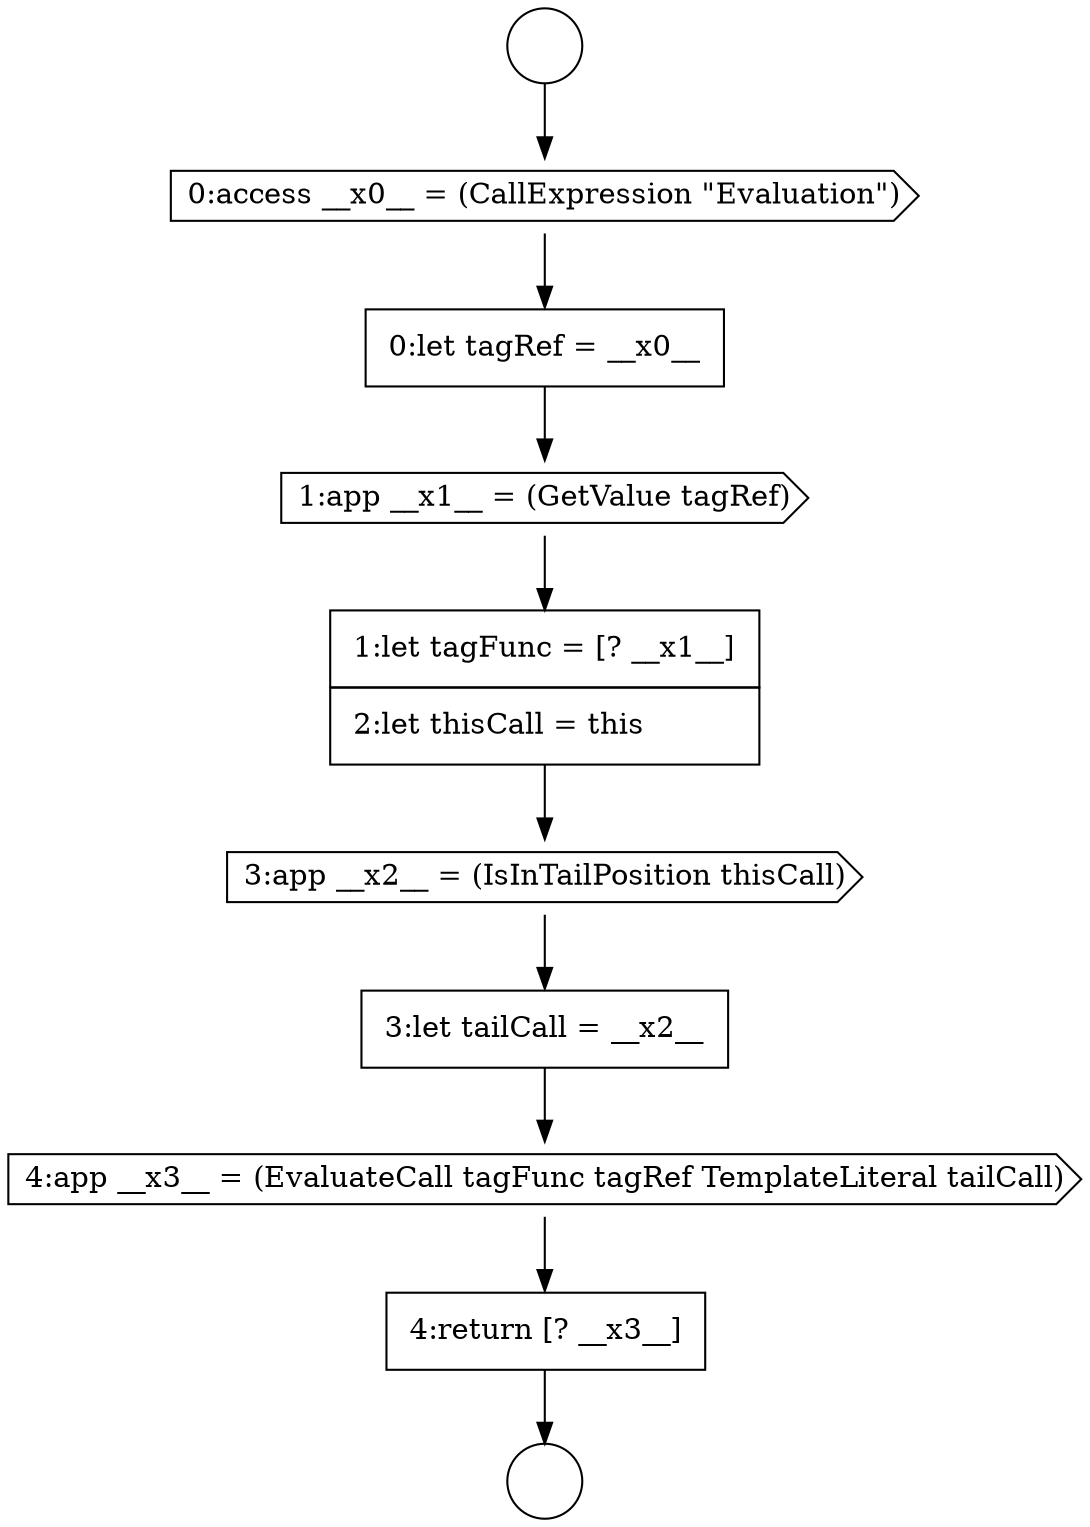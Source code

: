 digraph {
  node4358 [shape=circle label=" " color="black" fillcolor="white" style=filled]
  node4364 [shape=none, margin=0, label=<<font color="black">
    <table border="0" cellborder="1" cellspacing="0" cellpadding="10">
      <tr><td align="left">3:let tailCall = __x2__</td></tr>
    </table>
  </font>> color="black" fillcolor="white" style=filled]
  node4361 [shape=cds, label=<<font color="black">1:app __x1__ = (GetValue tagRef)</font>> color="black" fillcolor="white" style=filled]
  node4362 [shape=none, margin=0, label=<<font color="black">
    <table border="0" cellborder="1" cellspacing="0" cellpadding="10">
      <tr><td align="left">1:let tagFunc = [? __x1__]</td></tr>
      <tr><td align="left">2:let thisCall = this</td></tr>
    </table>
  </font>> color="black" fillcolor="white" style=filled]
  node4357 [shape=circle label=" " color="black" fillcolor="white" style=filled]
  node4363 [shape=cds, label=<<font color="black">3:app __x2__ = (IsInTailPosition thisCall)</font>> color="black" fillcolor="white" style=filled]
  node4359 [shape=cds, label=<<font color="black">0:access __x0__ = (CallExpression &quot;Evaluation&quot;)</font>> color="black" fillcolor="white" style=filled]
  node4365 [shape=cds, label=<<font color="black">4:app __x3__ = (EvaluateCall tagFunc tagRef TemplateLiteral tailCall)</font>> color="black" fillcolor="white" style=filled]
  node4360 [shape=none, margin=0, label=<<font color="black">
    <table border="0" cellborder="1" cellspacing="0" cellpadding="10">
      <tr><td align="left">0:let tagRef = __x0__</td></tr>
    </table>
  </font>> color="black" fillcolor="white" style=filled]
  node4366 [shape=none, margin=0, label=<<font color="black">
    <table border="0" cellborder="1" cellspacing="0" cellpadding="10">
      <tr><td align="left">4:return [? __x3__]</td></tr>
    </table>
  </font>> color="black" fillcolor="white" style=filled]
  node4364 -> node4365 [ color="black"]
  node4357 -> node4359 [ color="black"]
  node4362 -> node4363 [ color="black"]
  node4359 -> node4360 [ color="black"]
  node4361 -> node4362 [ color="black"]
  node4366 -> node4358 [ color="black"]
  node4360 -> node4361 [ color="black"]
  node4365 -> node4366 [ color="black"]
  node4363 -> node4364 [ color="black"]
}
